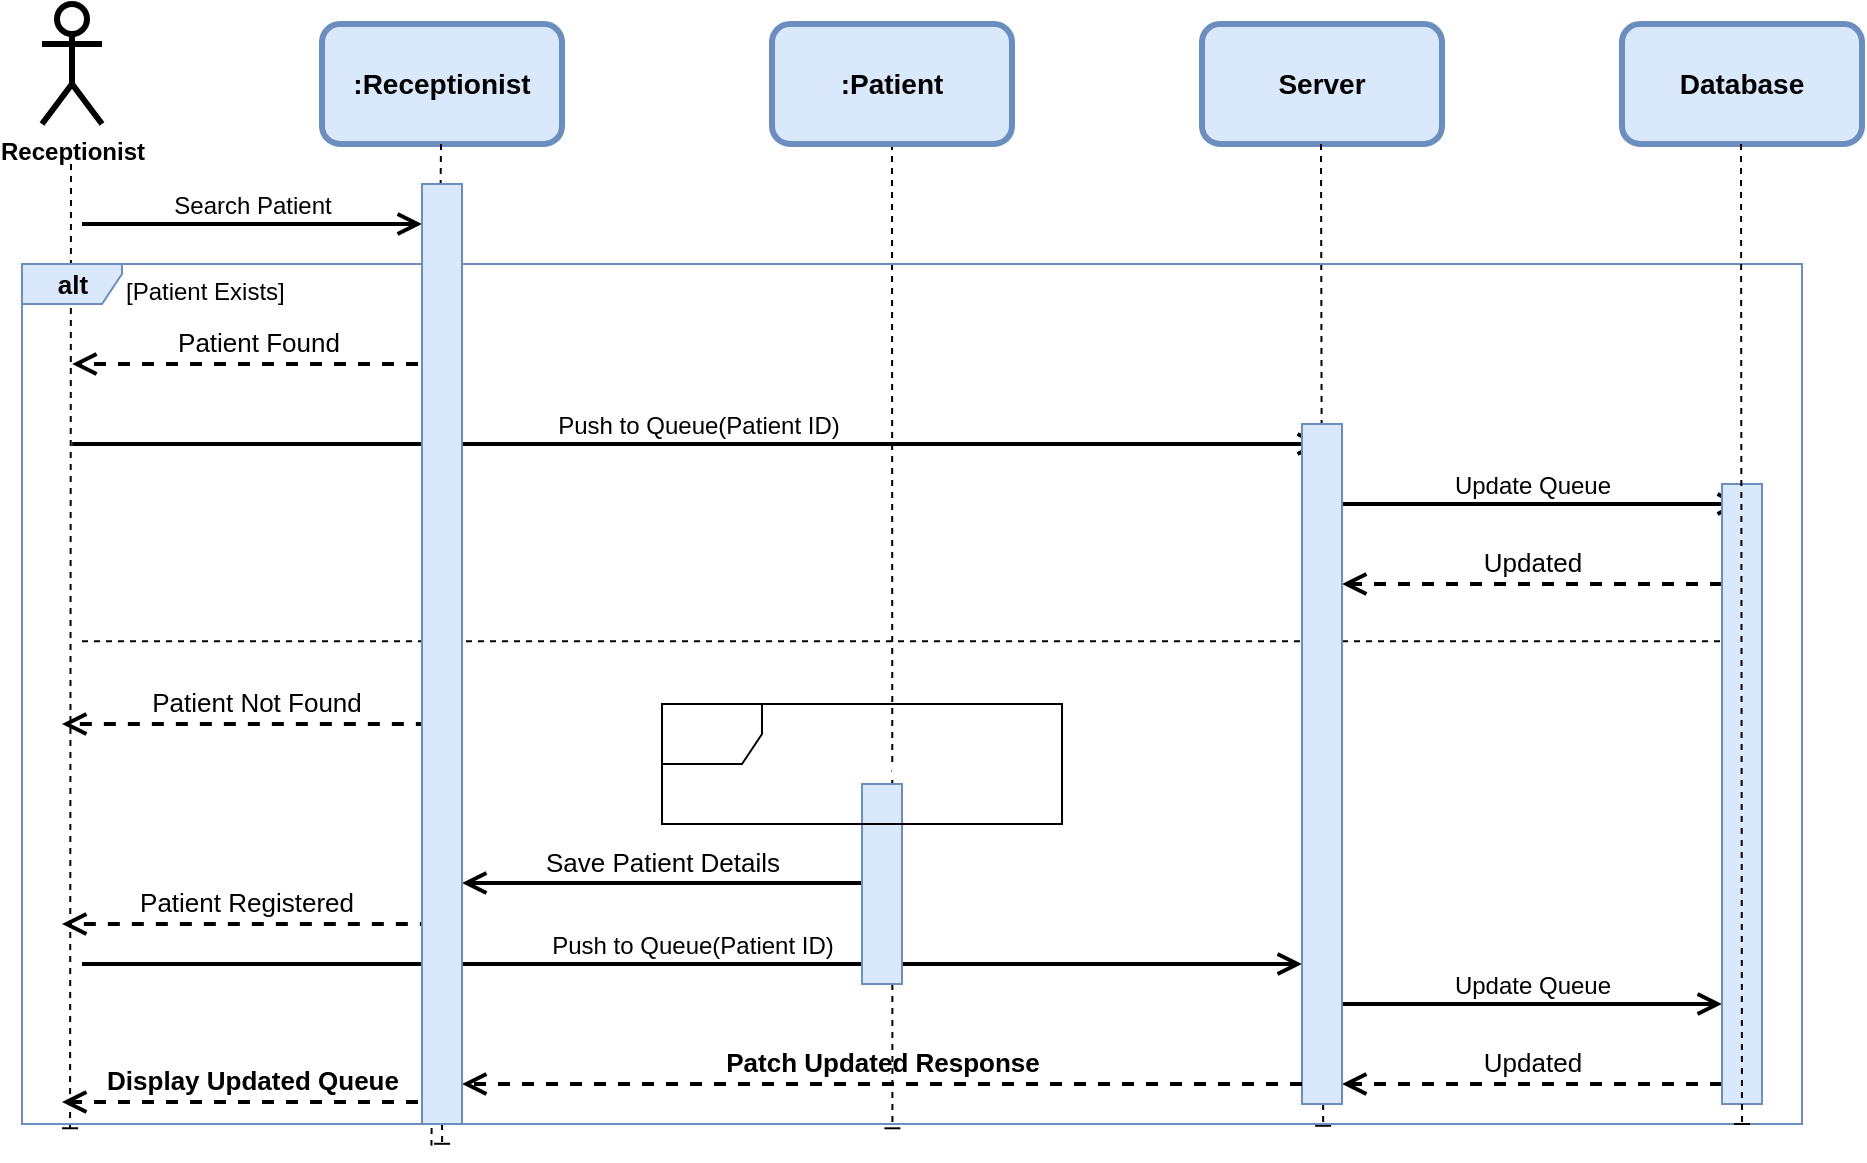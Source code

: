<mxfile>
    <diagram id="kFZCvs2zv4o_mtvLX_J4" name="Page-1">
        <mxGraphModel dx="832" dy="492" grid="1" gridSize="10" guides="1" tooltips="1" connect="1" arrows="1" fold="1" page="1" pageScale="1" pageWidth="1169" pageHeight="1654" math="0" shadow="0">
            <root>
                <mxCell id="0"/>
                <mxCell id="1" parent="0"/>
                <mxCell id="2" value="&lt;b&gt;Receptionist&lt;/b&gt;" style="shape=umlActor;verticalLabelPosition=bottom;verticalAlign=top;html=1;outlineConnect=0;strokeWidth=3;rounded=1;" parent="1" vertex="1">
                    <mxGeometry x="60" y="20" width="30" height="60" as="geometry"/>
                </mxCell>
                <mxCell id="3" value="&lt;font color=&quot;#000000&quot; style=&quot;font-size: 14px;&quot;&gt;&lt;b&gt;:Receptionist&lt;/b&gt;&lt;/font&gt;" style="rounded=1;whiteSpace=wrap;html=1;strokeWidth=3;fillColor=#dae8fc;strokeColor=#6c8ebf;" parent="1" vertex="1">
                    <mxGeometry x="200" y="30" width="120" height="60" as="geometry"/>
                </mxCell>
                <mxCell id="86" value="" style="edgeStyle=none;html=1;dashed=1;strokeWidth=1;endArrow=baseDash;endFill=0;entryX=0.489;entryY=1.005;entryDx=0;entryDy=0;entryPerimeter=0;" parent="1" source="4" target="93" edge="1">
                    <mxGeometry relative="1" as="geometry">
                        <mxPoint x="485" y="660" as="targetPoint"/>
                    </mxGeometry>
                </mxCell>
                <mxCell id="4" value="&lt;font color=&quot;#000000&quot; style=&quot;font-size: 14px;&quot;&gt;&lt;b&gt;:Patient&lt;/b&gt;&lt;/font&gt;" style="rounded=1;whiteSpace=wrap;html=1;strokeWidth=3;fillColor=#dae8fc;strokeColor=#6c8ebf;" parent="1" vertex="1">
                    <mxGeometry x="425" y="30" width="120" height="60" as="geometry"/>
                </mxCell>
                <mxCell id="8" style="edgeStyle=none;html=1;exitX=0.5;exitY=1;exitDx=0;exitDy=0;strokeWidth=1;strokeColor=none;dashed=1;" parent="1" source="5" edge="1">
                    <mxGeometry relative="1" as="geometry">
                        <mxPoint x="700" y="590" as="targetPoint"/>
                    </mxGeometry>
                </mxCell>
                <mxCell id="5" value="&lt;font color=&quot;#000000&quot; style=&quot;font-size: 14px;&quot;&gt;&lt;b&gt;Server&lt;/b&gt;&lt;/font&gt;" style="rounded=1;whiteSpace=wrap;html=1;strokeWidth=3;fillColor=#dae8fc;strokeColor=#6c8ebf;" parent="1" vertex="1">
                    <mxGeometry x="640" y="30" width="120" height="60" as="geometry"/>
                </mxCell>
                <mxCell id="87" value="" style="edgeStyle=none;html=1;dashed=1;strokeWidth=1;endArrow=baseDash;endFill=0;entryX=0.731;entryY=1.002;entryDx=0;entryDy=0;entryPerimeter=0;" parent="1" target="93" edge="1">
                    <mxGeometry relative="1" as="geometry">
                        <mxPoint x="699.5" y="90" as="sourcePoint"/>
                        <mxPoint x="700" y="590" as="targetPoint"/>
                    </mxGeometry>
                </mxCell>
                <mxCell id="88" value="" style="edgeStyle=none;html=1;dashed=1;strokeWidth=1;endArrow=baseDash;endFill=0;entryX=0.236;entryY=1.023;entryDx=0;entryDy=0;entryPerimeter=0;startArrow=none;" parent="1" source="109" target="93" edge="1">
                    <mxGeometry relative="1" as="geometry">
                        <mxPoint x="259.5" y="90" as="sourcePoint"/>
                        <mxPoint x="259.5" y="660" as="targetPoint"/>
                    </mxGeometry>
                </mxCell>
                <mxCell id="89" value="" style="edgeStyle=none;html=1;dashed=1;strokeWidth=1;endArrow=baseDash;endFill=0;entryX=0.027;entryY=1.005;entryDx=0;entryDy=0;entryPerimeter=0;" parent="1" target="93" edge="1">
                    <mxGeometry relative="1" as="geometry">
                        <mxPoint x="74.5" y="100" as="sourcePoint"/>
                        <mxPoint x="74.5" y="670" as="targetPoint"/>
                    </mxGeometry>
                </mxCell>
                <mxCell id="90" value="&lt;font color=&quot;#000000&quot; style=&quot;font-size: 14px;&quot;&gt;&lt;b&gt;Database&lt;/b&gt;&lt;/font&gt;" style="rounded=1;whiteSpace=wrap;html=1;strokeWidth=3;fillColor=#dae8fc;strokeColor=#6c8ebf;" parent="1" vertex="1">
                    <mxGeometry x="850" y="30" width="120" height="60" as="geometry"/>
                </mxCell>
                <mxCell id="93" value="&lt;b&gt;&lt;font color=&quot;#000000&quot; style=&quot;font-size: 13px;&quot;&gt;alt&lt;/font&gt;&lt;/b&gt;" style="shape=umlFrame;tabWidth=110;tabHeight=30;tabPosition=left;html=1;boundedLbl=1;labelInHeader=1;width=50;height=20;fillColor=#dae8fc;strokeColor=#6c8ebf;" parent="1" vertex="1">
                    <mxGeometry x="50" y="150" width="890" height="430" as="geometry"/>
                </mxCell>
                <mxCell id="94" value="[Patient Exists]" style="text" parent="93" vertex="1">
                    <mxGeometry width="100" height="20" relative="1" as="geometry">
                        <mxPoint x="50" as="offset"/>
                    </mxGeometry>
                </mxCell>
                <mxCell id="95" value="" style="line;strokeWidth=1;dashed=1;labelPosition=center;verticalLabelPosition=bottom;align=left;verticalAlign=top;spacingLeft=20;spacingTop=15;" parent="93" vertex="1">
                    <mxGeometry x="30" y="180" width="830" height="17.2" as="geometry"/>
                </mxCell>
                <mxCell id="98" value="Patient Found" style="endArrow=open;startArrow=none;endFill=0;startFill=0;endSize=8;html=1;verticalAlign=bottom;dashed=1;labelBackgroundColor=none;strokeWidth=2;fontSize=13;" parent="93" edge="1">
                    <mxGeometry width="160" relative="1" as="geometry">
                        <mxPoint x="210" y="50" as="sourcePoint"/>
                        <mxPoint x="25.07" y="50" as="targetPoint"/>
                    </mxGeometry>
                </mxCell>
                <mxCell id="99" value="&lt;font style=&quot;font-size: 12px;&quot;&gt;Push to Queue(Patient ID)&lt;/font&gt;" style="endArrow=open;startArrow=none;endFill=0;startFill=0;endSize=8;html=1;verticalAlign=bottom;labelBackgroundColor=none;strokeWidth=2;" parent="93" edge="1">
                    <mxGeometry width="160" relative="1" as="geometry">
                        <mxPoint x="25.07" y="90" as="sourcePoint"/>
                        <mxPoint x="650" y="90" as="targetPoint"/>
                    </mxGeometry>
                </mxCell>
                <mxCell id="100" value="&lt;font style=&quot;font-size: 12px;&quot;&gt;Update Queue&lt;/font&gt;" style="endArrow=open;startArrow=none;endFill=0;startFill=0;endSize=8;html=1;verticalAlign=bottom;labelBackgroundColor=none;strokeWidth=2;" parent="93" edge="1">
                    <mxGeometry width="160" relative="1" as="geometry">
                        <mxPoint x="650" y="120" as="sourcePoint"/>
                        <mxPoint x="860" y="120" as="targetPoint"/>
                    </mxGeometry>
                </mxCell>
                <mxCell id="101" value="Updated" style="endArrow=open;startArrow=none;endFill=0;startFill=0;endSize=8;html=1;verticalAlign=bottom;dashed=1;labelBackgroundColor=none;strokeWidth=2;fontSize=13;" parent="93" edge="1">
                    <mxGeometry width="160" relative="1" as="geometry">
                        <mxPoint x="850" y="160" as="sourcePoint"/>
                        <mxPoint x="660.0" y="160" as="targetPoint"/>
                    </mxGeometry>
                </mxCell>
                <mxCell id="102" value="Patient Not Found" style="endArrow=open;startArrow=none;endFill=0;startFill=0;endSize=8;html=1;verticalAlign=bottom;dashed=1;labelBackgroundColor=none;strokeWidth=2;fontSize=13;" parent="93" edge="1">
                    <mxGeometry width="160" relative="1" as="geometry">
                        <mxPoint x="214.93" y="230" as="sourcePoint"/>
                        <mxPoint x="20" y="230" as="targetPoint"/>
                    </mxGeometry>
                </mxCell>
                <mxCell id="104" value="Save Patient Details" style="endArrow=open;startArrow=none;endFill=0;startFill=0;endSize=8;html=1;verticalAlign=bottom;labelBackgroundColor=none;strokeWidth=2;fontSize=13;" parent="93" edge="1">
                    <mxGeometry width="160" relative="1" as="geometry">
                        <mxPoint x="420" y="309.5" as="sourcePoint"/>
                        <mxPoint x="220" y="309.5" as="targetPoint"/>
                    </mxGeometry>
                </mxCell>
                <mxCell id="105" value="Patient Registered" style="endArrow=open;startArrow=none;endFill=0;startFill=0;endSize=8;html=1;verticalAlign=bottom;dashed=1;labelBackgroundColor=none;strokeWidth=2;fontSize=13;" parent="93" edge="1">
                    <mxGeometry width="160" relative="1" as="geometry">
                        <mxPoint x="204.93" y="330" as="sourcePoint"/>
                        <mxPoint x="20.0" y="330" as="targetPoint"/>
                    </mxGeometry>
                </mxCell>
                <mxCell id="106" value="&lt;font style=&quot;font-size: 12px;&quot;&gt;Push to Queue(Patient ID)&lt;/font&gt;" style="endArrow=open;startArrow=none;endFill=0;startFill=0;endSize=8;html=1;verticalAlign=bottom;labelBackgroundColor=none;strokeWidth=2;" parent="93" edge="1">
                    <mxGeometry width="160" relative="1" as="geometry">
                        <mxPoint x="30.0" y="350" as="sourcePoint"/>
                        <mxPoint x="640" y="350" as="targetPoint"/>
                    </mxGeometry>
                </mxCell>
                <mxCell id="107" value="&lt;font style=&quot;font-size: 12px;&quot;&gt;Update Queue&lt;/font&gt;" style="endArrow=open;startArrow=none;endFill=0;startFill=0;endSize=8;html=1;verticalAlign=bottom;labelBackgroundColor=none;strokeWidth=2;" parent="93" edge="1">
                    <mxGeometry width="160" relative="1" as="geometry">
                        <mxPoint x="660" y="370" as="sourcePoint"/>
                        <mxPoint x="850" y="370" as="targetPoint"/>
                    </mxGeometry>
                </mxCell>
                <mxCell id="108" value="Updated" style="endArrow=open;startArrow=none;endFill=0;startFill=0;endSize=8;html=1;verticalAlign=bottom;dashed=1;labelBackgroundColor=none;strokeWidth=2;fontSize=13;" parent="93" edge="1">
                    <mxGeometry width="160" relative="1" as="geometry">
                        <mxPoint x="850" y="410" as="sourcePoint"/>
                        <mxPoint x="660.0" y="410" as="targetPoint"/>
                    </mxGeometry>
                </mxCell>
                <mxCell id="111" value="" style="html=1;points=[];perimeter=orthogonalPerimeter;fontSize=12;fillColor=#dae8fc;strokeColor=#6c8ebf;" parent="93" vertex="1">
                    <mxGeometry x="420" y="260" width="20" height="100" as="geometry"/>
                </mxCell>
                <mxCell id="112" value="" style="html=1;points=[];perimeter=orthogonalPerimeter;fontSize=12;fillColor=#dae8fc;strokeColor=#6c8ebf;" parent="93" vertex="1">
                    <mxGeometry x="640" y="80" width="20" height="340" as="geometry"/>
                </mxCell>
                <mxCell id="130" value="" style="html=1;points=[];perimeter=orthogonalPerimeter;fontSize=12;fillColor=#dae8fc;strokeColor=#6c8ebf;" parent="93" vertex="1">
                    <mxGeometry x="850" y="110" width="20" height="310" as="geometry"/>
                </mxCell>
                <mxCell id="133" value="ref" style="shape=umlFrame;tabPosition=left;html=1;boundedLbl=1;labelInHeader=1;width=50;height=30;fontColor=#FFFFFF;" vertex="1" parent="93">
                    <mxGeometry x="320" y="220" width="200" height="60" as="geometry"/>
                </mxCell>
                <mxCell id="134" value="SignUp Patient" style="text;align=center;fontColor=#FFFFFF;fontStyle=1" vertex="1" parent="133">
                    <mxGeometry width="100" height="20" relative="1" as="geometry">
                        <mxPoint x="50" y="20" as="offset"/>
                    </mxGeometry>
                </mxCell>
                <mxCell id="135" value="&lt;b&gt;Patch Updated Response&lt;/b&gt;" style="endArrow=open;startArrow=none;endFill=0;startFill=0;endSize=8;html=1;verticalAlign=bottom;dashed=1;labelBackgroundColor=none;strokeWidth=2;fontSize=13;" edge="1" parent="93" target="109">
                    <mxGeometry width="160" relative="1" as="geometry">
                        <mxPoint x="640" y="410" as="sourcePoint"/>
                        <mxPoint x="450.0" y="410" as="targetPoint"/>
                    </mxGeometry>
                </mxCell>
                <mxCell id="136" value="&lt;b&gt;Display Updated Queue&lt;/b&gt;" style="endArrow=open;startArrow=none;endFill=0;startFill=0;endSize=8;html=1;verticalAlign=bottom;dashed=1;labelBackgroundColor=none;strokeWidth=2;fontSize=13;" edge="1" parent="93">
                    <mxGeometry width="160" relative="1" as="geometry">
                        <mxPoint x="210" y="419" as="sourcePoint"/>
                        <mxPoint x="20.0" y="419" as="targetPoint"/>
                    </mxGeometry>
                </mxCell>
                <mxCell id="92" value="&lt;font style=&quot;font-size: 12px;&quot;&gt;Search Patient&lt;/font&gt;" style="endArrow=open;startArrow=none;endFill=0;startFill=0;endSize=8;html=1;verticalAlign=bottom;labelBackgroundColor=none;strokeWidth=2;" parent="1" edge="1">
                    <mxGeometry width="160" relative="1" as="geometry">
                        <mxPoint x="80" y="130" as="sourcePoint"/>
                        <mxPoint x="250" y="130" as="targetPoint"/>
                    </mxGeometry>
                </mxCell>
                <mxCell id="91" value="" style="edgeStyle=none;html=1;dashed=1;strokeWidth=1;endArrow=baseDash;endFill=0;" parent="1" edge="1">
                    <mxGeometry relative="1" as="geometry">
                        <mxPoint x="909.5" y="90" as="sourcePoint"/>
                        <mxPoint x="910" y="580" as="targetPoint"/>
                    </mxGeometry>
                </mxCell>
                <mxCell id="110" value="" style="edgeStyle=none;html=1;dashed=1;strokeWidth=1;endArrow=none;endFill=0;entryX=0.236;entryY=1.023;entryDx=0;entryDy=0;entryPerimeter=0;" parent="1" target="109" edge="1">
                    <mxGeometry relative="1" as="geometry">
                        <mxPoint x="259.5" y="90" as="sourcePoint"/>
                        <mxPoint x="260.04" y="589.89" as="targetPoint"/>
                    </mxGeometry>
                </mxCell>
                <mxCell id="109" value="" style="html=1;points=[];perimeter=orthogonalPerimeter;fontSize=12;fillColor=#dae8fc;strokeColor=#6c8ebf;" parent="1" vertex="1">
                    <mxGeometry x="250" y="110" width="20" height="470" as="geometry"/>
                </mxCell>
            </root>
        </mxGraphModel>
    </diagram>
</mxfile>